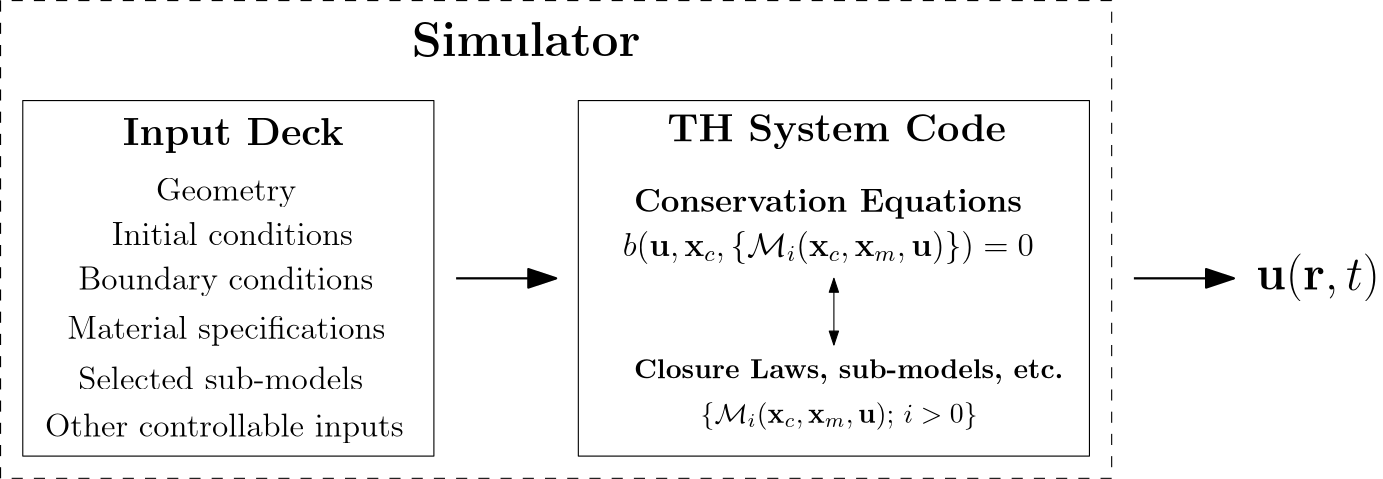 <?xml version="1.0"?>
<!DOCTYPE ipe SYSTEM "ipe.dtd">
<ipe version="70206" creator="Ipe 7.2.7">
<info created="D:20171101220623" modified="D:20171102160137"/>
<ipestyle name="basic">
<symbol name="arrow/arc(spx)">
<path stroke="sym-stroke" fill="sym-stroke" pen="sym-pen">
0 0 m
-1 0.333 l
-1 -0.333 l
h
</path>
</symbol>
<symbol name="arrow/farc(spx)">
<path stroke="sym-stroke" fill="white" pen="sym-pen">
0 0 m
-1 0.333 l
-1 -0.333 l
h
</path>
</symbol>
<symbol name="arrow/ptarc(spx)">
<path stroke="sym-stroke" fill="sym-stroke" pen="sym-pen">
0 0 m
-1 0.333 l
-0.8 0 l
-1 -0.333 l
h
</path>
</symbol>
<symbol name="arrow/fptarc(spx)">
<path stroke="sym-stroke" fill="white" pen="sym-pen">
0 0 m
-1 0.333 l
-0.8 0 l
-1 -0.333 l
h
</path>
</symbol>
<symbol name="mark/circle(sx)" transformations="translations">
<path fill="sym-stroke">
0.6 0 0 0.6 0 0 e
0.4 0 0 0.4 0 0 e
</path>
</symbol>
<symbol name="mark/disk(sx)" transformations="translations">
<path fill="sym-stroke">
0.6 0 0 0.6 0 0 e
</path>
</symbol>
<symbol name="mark/fdisk(sfx)" transformations="translations">
<group>
<path fill="sym-fill">
0.5 0 0 0.5 0 0 e
</path>
<path fill="sym-stroke" fillrule="eofill">
0.6 0 0 0.6 0 0 e
0.4 0 0 0.4 0 0 e
</path>
</group>
</symbol>
<symbol name="mark/box(sx)" transformations="translations">
<path fill="sym-stroke" fillrule="eofill">
-0.6 -0.6 m
0.6 -0.6 l
0.6 0.6 l
-0.6 0.6 l
h
-0.4 -0.4 m
0.4 -0.4 l
0.4 0.4 l
-0.4 0.4 l
h
</path>
</symbol>
<symbol name="mark/square(sx)" transformations="translations">
<path fill="sym-stroke">
-0.6 -0.6 m
0.6 -0.6 l
0.6 0.6 l
-0.6 0.6 l
h
</path>
</symbol>
<symbol name="mark/fsquare(sfx)" transformations="translations">
<group>
<path fill="sym-fill">
-0.5 -0.5 m
0.5 -0.5 l
0.5 0.5 l
-0.5 0.5 l
h
</path>
<path fill="sym-stroke" fillrule="eofill">
-0.6 -0.6 m
0.6 -0.6 l
0.6 0.6 l
-0.6 0.6 l
h
-0.4 -0.4 m
0.4 -0.4 l
0.4 0.4 l
-0.4 0.4 l
h
</path>
</group>
</symbol>
<symbol name="mark/cross(sx)" transformations="translations">
<group>
<path fill="sym-stroke">
-0.43 -0.57 m
0.57 0.43 l
0.43 0.57 l
-0.57 -0.43 l
h
</path>
<path fill="sym-stroke">
-0.43 0.57 m
0.57 -0.43 l
0.43 -0.57 l
-0.57 0.43 l
h
</path>
</group>
</symbol>
<symbol name="arrow/fnormal(spx)">
<path stroke="sym-stroke" fill="white" pen="sym-pen">
0 0 m
-1 0.333 l
-1 -0.333 l
h
</path>
</symbol>
<symbol name="arrow/pointed(spx)">
<path stroke="sym-stroke" fill="sym-stroke" pen="sym-pen">
0 0 m
-1 0.333 l
-0.8 0 l
-1 -0.333 l
h
</path>
</symbol>
<symbol name="arrow/fpointed(spx)">
<path stroke="sym-stroke" fill="white" pen="sym-pen">
0 0 m
-1 0.333 l
-0.8 0 l
-1 -0.333 l
h
</path>
</symbol>
<symbol name="arrow/linear(spx)">
<path stroke="sym-stroke" pen="sym-pen">
-1 0.333 m
0 0 l
-1 -0.333 l
</path>
</symbol>
<symbol name="arrow/fdouble(spx)">
<path stroke="sym-stroke" fill="white" pen="sym-pen">
0 0 m
-1 0.333 l
-1 -0.333 l
h
-1 0 m
-2 0.333 l
-2 -0.333 l
h
</path>
</symbol>
<symbol name="arrow/double(spx)">
<path stroke="sym-stroke" fill="sym-stroke" pen="sym-pen">
0 0 m
-1 0.333 l
-1 -0.333 l
h
-1 0 m
-2 0.333 l
-2 -0.333 l
h
</path>
</symbol>
<pen name="heavier" value="0.8"/>
<pen name="fat" value="1.2"/>
<pen name="ultrafat" value="2"/>
<symbolsize name="large" value="5"/>
<symbolsize name="small" value="2"/>
<symbolsize name="tiny" value="1.1"/>
<arrowsize name="large" value="10"/>
<arrowsize name="small" value="5"/>
<arrowsize name="tiny" value="3"/>
<color name="red" value="1 0 0"/>
<color name="green" value="0 1 0"/>
<color name="blue" value="0 0 1"/>
<color name="yellow" value="1 1 0"/>
<color name="orange" value="1 0.647 0"/>
<color name="gold" value="1 0.843 0"/>
<color name="purple" value="0.627 0.125 0.941"/>
<color name="gray" value="0.745"/>
<color name="brown" value="0.647 0.165 0.165"/>
<color name="navy" value="0 0 0.502"/>
<color name="pink" value="1 0.753 0.796"/>
<color name="seagreen" value="0.18 0.545 0.341"/>
<color name="turquoise" value="0.251 0.878 0.816"/>
<color name="violet" value="0.933 0.51 0.933"/>
<color name="darkblue" value="0 0 0.545"/>
<color name="darkcyan" value="0 0.545 0.545"/>
<color name="darkgray" value="0.663"/>
<color name="darkgreen" value="0 0.392 0"/>
<color name="darkmagenta" value="0.545 0 0.545"/>
<color name="darkorange" value="1 0.549 0"/>
<color name="darkred" value="0.545 0 0"/>
<color name="lightblue" value="0.678 0.847 0.902"/>
<color name="lightcyan" value="0.878 1 1"/>
<color name="lightgray" value="0.827"/>
<color name="lightgreen" value="0.565 0.933 0.565"/>
<color name="lightyellow" value="1 1 0.878"/>
<dashstyle name="dashed" value="[4] 0"/>
<dashstyle name="dotted" value="[1 3] 0"/>
<dashstyle name="dash dotted" value="[4 2 1 2] 0"/>
<dashstyle name="dash dot dotted" value="[4 2 1 2 1 2] 0"/>
<textsize name="large" value="\large"/>
<textsize name="Large" value="\Large"/>
<textsize name="LARGE" value="\LARGE"/>
<textsize name="huge" value="\huge"/>
<textsize name="Huge" value="\Huge"/>
<textsize name="small" value="\small"/>
<textsize name="footnote" value="\footnotesize"/>
<textsize name="tiny" value="\tiny"/>
<textstyle name="center" begin="\begin{center}" end="\end{center}"/>
<textstyle name="itemize" begin="\begin{itemize}" end="\end{itemize}"/>
<textstyle name="item" begin="\begin{itemize}\item{}" end="\end{itemize}"/>
<gridsize name="4 pts" value="4"/>
<gridsize name="8 pts (~3 mm)" value="8"/>
<gridsize name="16 pts (~6 mm)" value="16"/>
<gridsize name="32 pts (~12 mm)" value="32"/>
<gridsize name="10 pts (~3.5 mm)" value="10"/>
<gridsize name="20 pts (~7 mm)" value="20"/>
<gridsize name="14 pts (~5 mm)" value="14"/>
<gridsize name="28 pts (~10 mm)" value="28"/>
<gridsize name="56 pts (~20 mm)" value="56"/>
<anglesize name="90 deg" value="90"/>
<anglesize name="60 deg" value="60"/>
<anglesize name="45 deg" value="45"/>
<anglesize name="30 deg" value="30"/>
<anglesize name="22.5 deg" value="22.5"/>
<opacity name="10%" value="0.1"/>
<opacity name="30%" value="0.3"/>
<opacity name="50%" value="0.5"/>
<opacity name="75%" value="0.75"/>
<tiling name="falling" angle="-60" step="4" width="1"/>
<tiling name="rising" angle="30" step="4" width="1"/>
</ipestyle>
<page>
<layer name="alpha"/>
<view layers="alpha" active="alpha"/>
<text layer="alpha" matrix="1 0 0 1 0 -28" transformations="translations" pos="264 708" stroke="black" type="label" width="139.786" height="8.307" depth="2.32" valign="baseline" size="large">\bf{Conservation Equations}</text>
<text matrix="1 0 0 1 -32 16" transformations="translations" pos="112 688" stroke="black" type="label" width="79.543" height="9.962" depth="2.79" valign="baseline" size="Large">\bf{Input Deck}</text>
<text matrix="1 0 0 1 -96 36" transformations="translations" pos="188 648" stroke="black" type="label" width="50.481" height="8.174" depth="2.32" valign="baseline" size="large">Geometry</text>
<text matrix="1 0 0 1 -112 20" transformations="translations" pos="188 648" stroke="black" type="label" width="86.88" height="8.302" depth="0" valign="baseline" size="large">Initial conditions</text>
<text matrix="1 0 0 1 -124 4" transformations="translations" pos="188 648" stroke="black" type="label" width="106.23" height="8.307" depth="2.32" valign="baseline" size="large">Boundary conditions</text>
<text matrix="1 0 0 1 -128 -13.753" transformations="translations" pos="188 648" stroke="black" type="label" width="114.584" height="8.307" depth="2.32" valign="baseline" size="large">Material specifications</text>
<path matrix="1.15625 0 0 1.18519 -20.75 -133.333" stroke="black">
56 720 m
56 612 l
184 612 l
184 720 l
h
</path>
<path matrix="1.06383 0 0 1.075 1.95745 -35.2" stroke="black" dash="dashed">
32 736 m
32 576 l
408 576 l
408 736 l
h
</path>
<text matrix="1 0 0 1 -136 -48.943" transformations="translations" pos="188 648" stroke="black" type="label" width="129.156" height="8.307" depth="2.32" valign="baseline" size="large">Other controllable inputs</text>
<path matrix="1 0 0 1.23077 40 -171.077" stroke="black">
204 724 m
204 620 l
388 620 l
388 724 l
h
</path>
<path matrix="1 0 0 1.5 40 -334" stroke="black" arrow="normal/small" rarrow="normal/small">
296 660 m
296 644 l
</path>
<text matrix="1 0 0 1 -108 -20" transformations="translations" pos="292 756" stroke="black" type="label" width="82.421" height="11.955" depth="0" valign="baseline" size="LARGE">\bf{Simulator}</text>
<text matrix="1 0 0 1 36 -100" transformations="translations" pos="452 752" stroke="black" type="label" width="44.502" height="12.896" depth="4.29" valign="baseline" size="LARGE" style="math">\mathbf{u}(\mathbf{r}, t)</text>
<path matrix="1 0 0 1 0 -4" stroke="black" pen="heavier" arrow="normal/large">
200 660 m
236 660 l
</path>
<path matrix="1 0 0 1 244 -4" stroke="black" pen="heavier" arrow="normal/large">
200 660 m
236 660 l
</path>
<text matrix="1 0 0 1.16243 164 -94.369" transformations="translations" pos="112 688" stroke="black" type="label" width="122.049" height="9.962" depth="2.79" valign="baseline" size="Large">\bf{TH System Code}</text>
<text matrix="1 0 0 1 -28 -24" transformations="translations" pos="292 644" stroke="black" type="label" width="154.758" height="6.926" depth="1.93" valign="baseline">\bf{Closure Laws, sub-models, etc.}</text>
<text matrix="1 0 0 1 -36 20" transformations="translations" pos="296 644" stroke="black" type="label" width="148.015" height="8.965" depth="2.99" valign="baseline" size="large" style="math">b(\mathbf{u}, \mathbf{x}_c, \{\mathcal{M}_i(\mathbf{x}_c, \mathbf{x}_m, \mathbf{u})\}) = 0</text>
<text matrix="1 0 0 1 0 -20" transformations="translations" pos="288 624" stroke="black" type="label" width="99.718" height="7.473" depth="2.49" valign="baseline" style="math"> \{\mathcal{M}_i(\mathbf{x}_c, \mathbf{x}_m, \mathbf{u});\, i&gt;0\}</text>
<text matrix="1 0 0 1 -124 -32" transformations="translations" pos="188 648" stroke="black" type="label" width="102.557" height="8.302" depth="0" valign="baseline" size="large">Selected sub-models</text>
</page>
</ipe>
